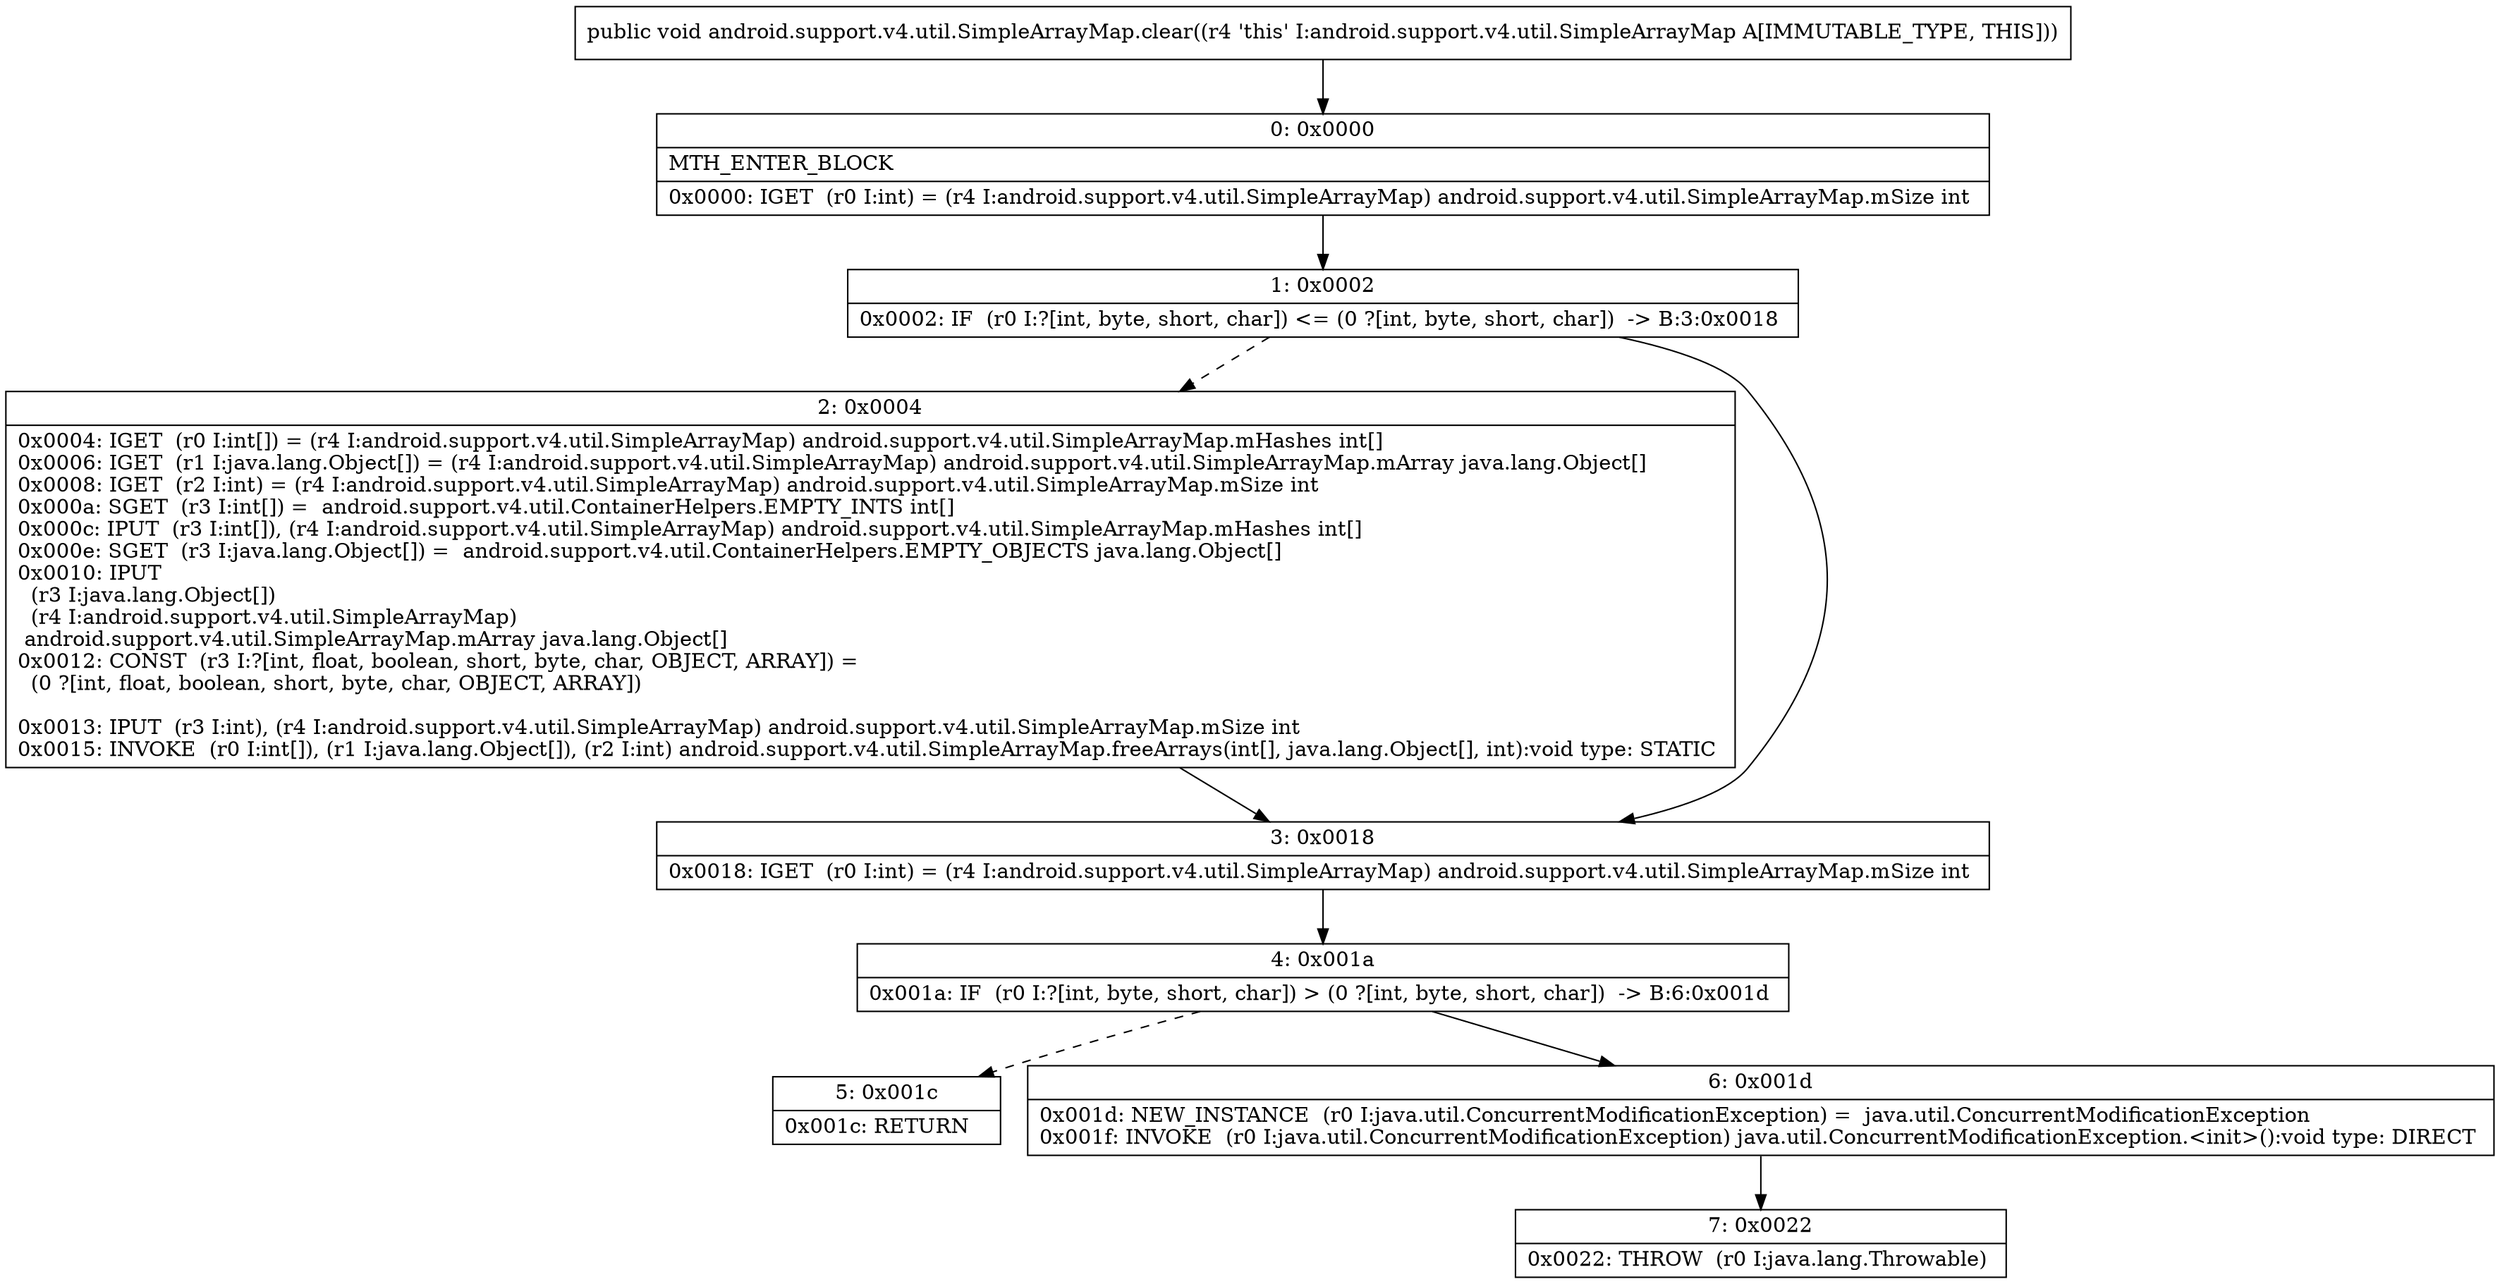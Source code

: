 digraph "CFG forandroid.support.v4.util.SimpleArrayMap.clear()V" {
Node_0 [shape=record,label="{0\:\ 0x0000|MTH_ENTER_BLOCK\l|0x0000: IGET  (r0 I:int) = (r4 I:android.support.v4.util.SimpleArrayMap) android.support.v4.util.SimpleArrayMap.mSize int \l}"];
Node_1 [shape=record,label="{1\:\ 0x0002|0x0002: IF  (r0 I:?[int, byte, short, char]) \<= (0 ?[int, byte, short, char])  \-\> B:3:0x0018 \l}"];
Node_2 [shape=record,label="{2\:\ 0x0004|0x0004: IGET  (r0 I:int[]) = (r4 I:android.support.v4.util.SimpleArrayMap) android.support.v4.util.SimpleArrayMap.mHashes int[] \l0x0006: IGET  (r1 I:java.lang.Object[]) = (r4 I:android.support.v4.util.SimpleArrayMap) android.support.v4.util.SimpleArrayMap.mArray java.lang.Object[] \l0x0008: IGET  (r2 I:int) = (r4 I:android.support.v4.util.SimpleArrayMap) android.support.v4.util.SimpleArrayMap.mSize int \l0x000a: SGET  (r3 I:int[]) =  android.support.v4.util.ContainerHelpers.EMPTY_INTS int[] \l0x000c: IPUT  (r3 I:int[]), (r4 I:android.support.v4.util.SimpleArrayMap) android.support.v4.util.SimpleArrayMap.mHashes int[] \l0x000e: SGET  (r3 I:java.lang.Object[]) =  android.support.v4.util.ContainerHelpers.EMPTY_OBJECTS java.lang.Object[] \l0x0010: IPUT  \l  (r3 I:java.lang.Object[])\l  (r4 I:android.support.v4.util.SimpleArrayMap)\l android.support.v4.util.SimpleArrayMap.mArray java.lang.Object[] \l0x0012: CONST  (r3 I:?[int, float, boolean, short, byte, char, OBJECT, ARRAY]) = \l  (0 ?[int, float, boolean, short, byte, char, OBJECT, ARRAY])\l \l0x0013: IPUT  (r3 I:int), (r4 I:android.support.v4.util.SimpleArrayMap) android.support.v4.util.SimpleArrayMap.mSize int \l0x0015: INVOKE  (r0 I:int[]), (r1 I:java.lang.Object[]), (r2 I:int) android.support.v4.util.SimpleArrayMap.freeArrays(int[], java.lang.Object[], int):void type: STATIC \l}"];
Node_3 [shape=record,label="{3\:\ 0x0018|0x0018: IGET  (r0 I:int) = (r4 I:android.support.v4.util.SimpleArrayMap) android.support.v4.util.SimpleArrayMap.mSize int \l}"];
Node_4 [shape=record,label="{4\:\ 0x001a|0x001a: IF  (r0 I:?[int, byte, short, char]) \> (0 ?[int, byte, short, char])  \-\> B:6:0x001d \l}"];
Node_5 [shape=record,label="{5\:\ 0x001c|0x001c: RETURN   \l}"];
Node_6 [shape=record,label="{6\:\ 0x001d|0x001d: NEW_INSTANCE  (r0 I:java.util.ConcurrentModificationException) =  java.util.ConcurrentModificationException \l0x001f: INVOKE  (r0 I:java.util.ConcurrentModificationException) java.util.ConcurrentModificationException.\<init\>():void type: DIRECT \l}"];
Node_7 [shape=record,label="{7\:\ 0x0022|0x0022: THROW  (r0 I:java.lang.Throwable) \l}"];
MethodNode[shape=record,label="{public void android.support.v4.util.SimpleArrayMap.clear((r4 'this' I:android.support.v4.util.SimpleArrayMap A[IMMUTABLE_TYPE, THIS])) }"];
MethodNode -> Node_0;
Node_0 -> Node_1;
Node_1 -> Node_2[style=dashed];
Node_1 -> Node_3;
Node_2 -> Node_3;
Node_3 -> Node_4;
Node_4 -> Node_5[style=dashed];
Node_4 -> Node_6;
Node_6 -> Node_7;
}

